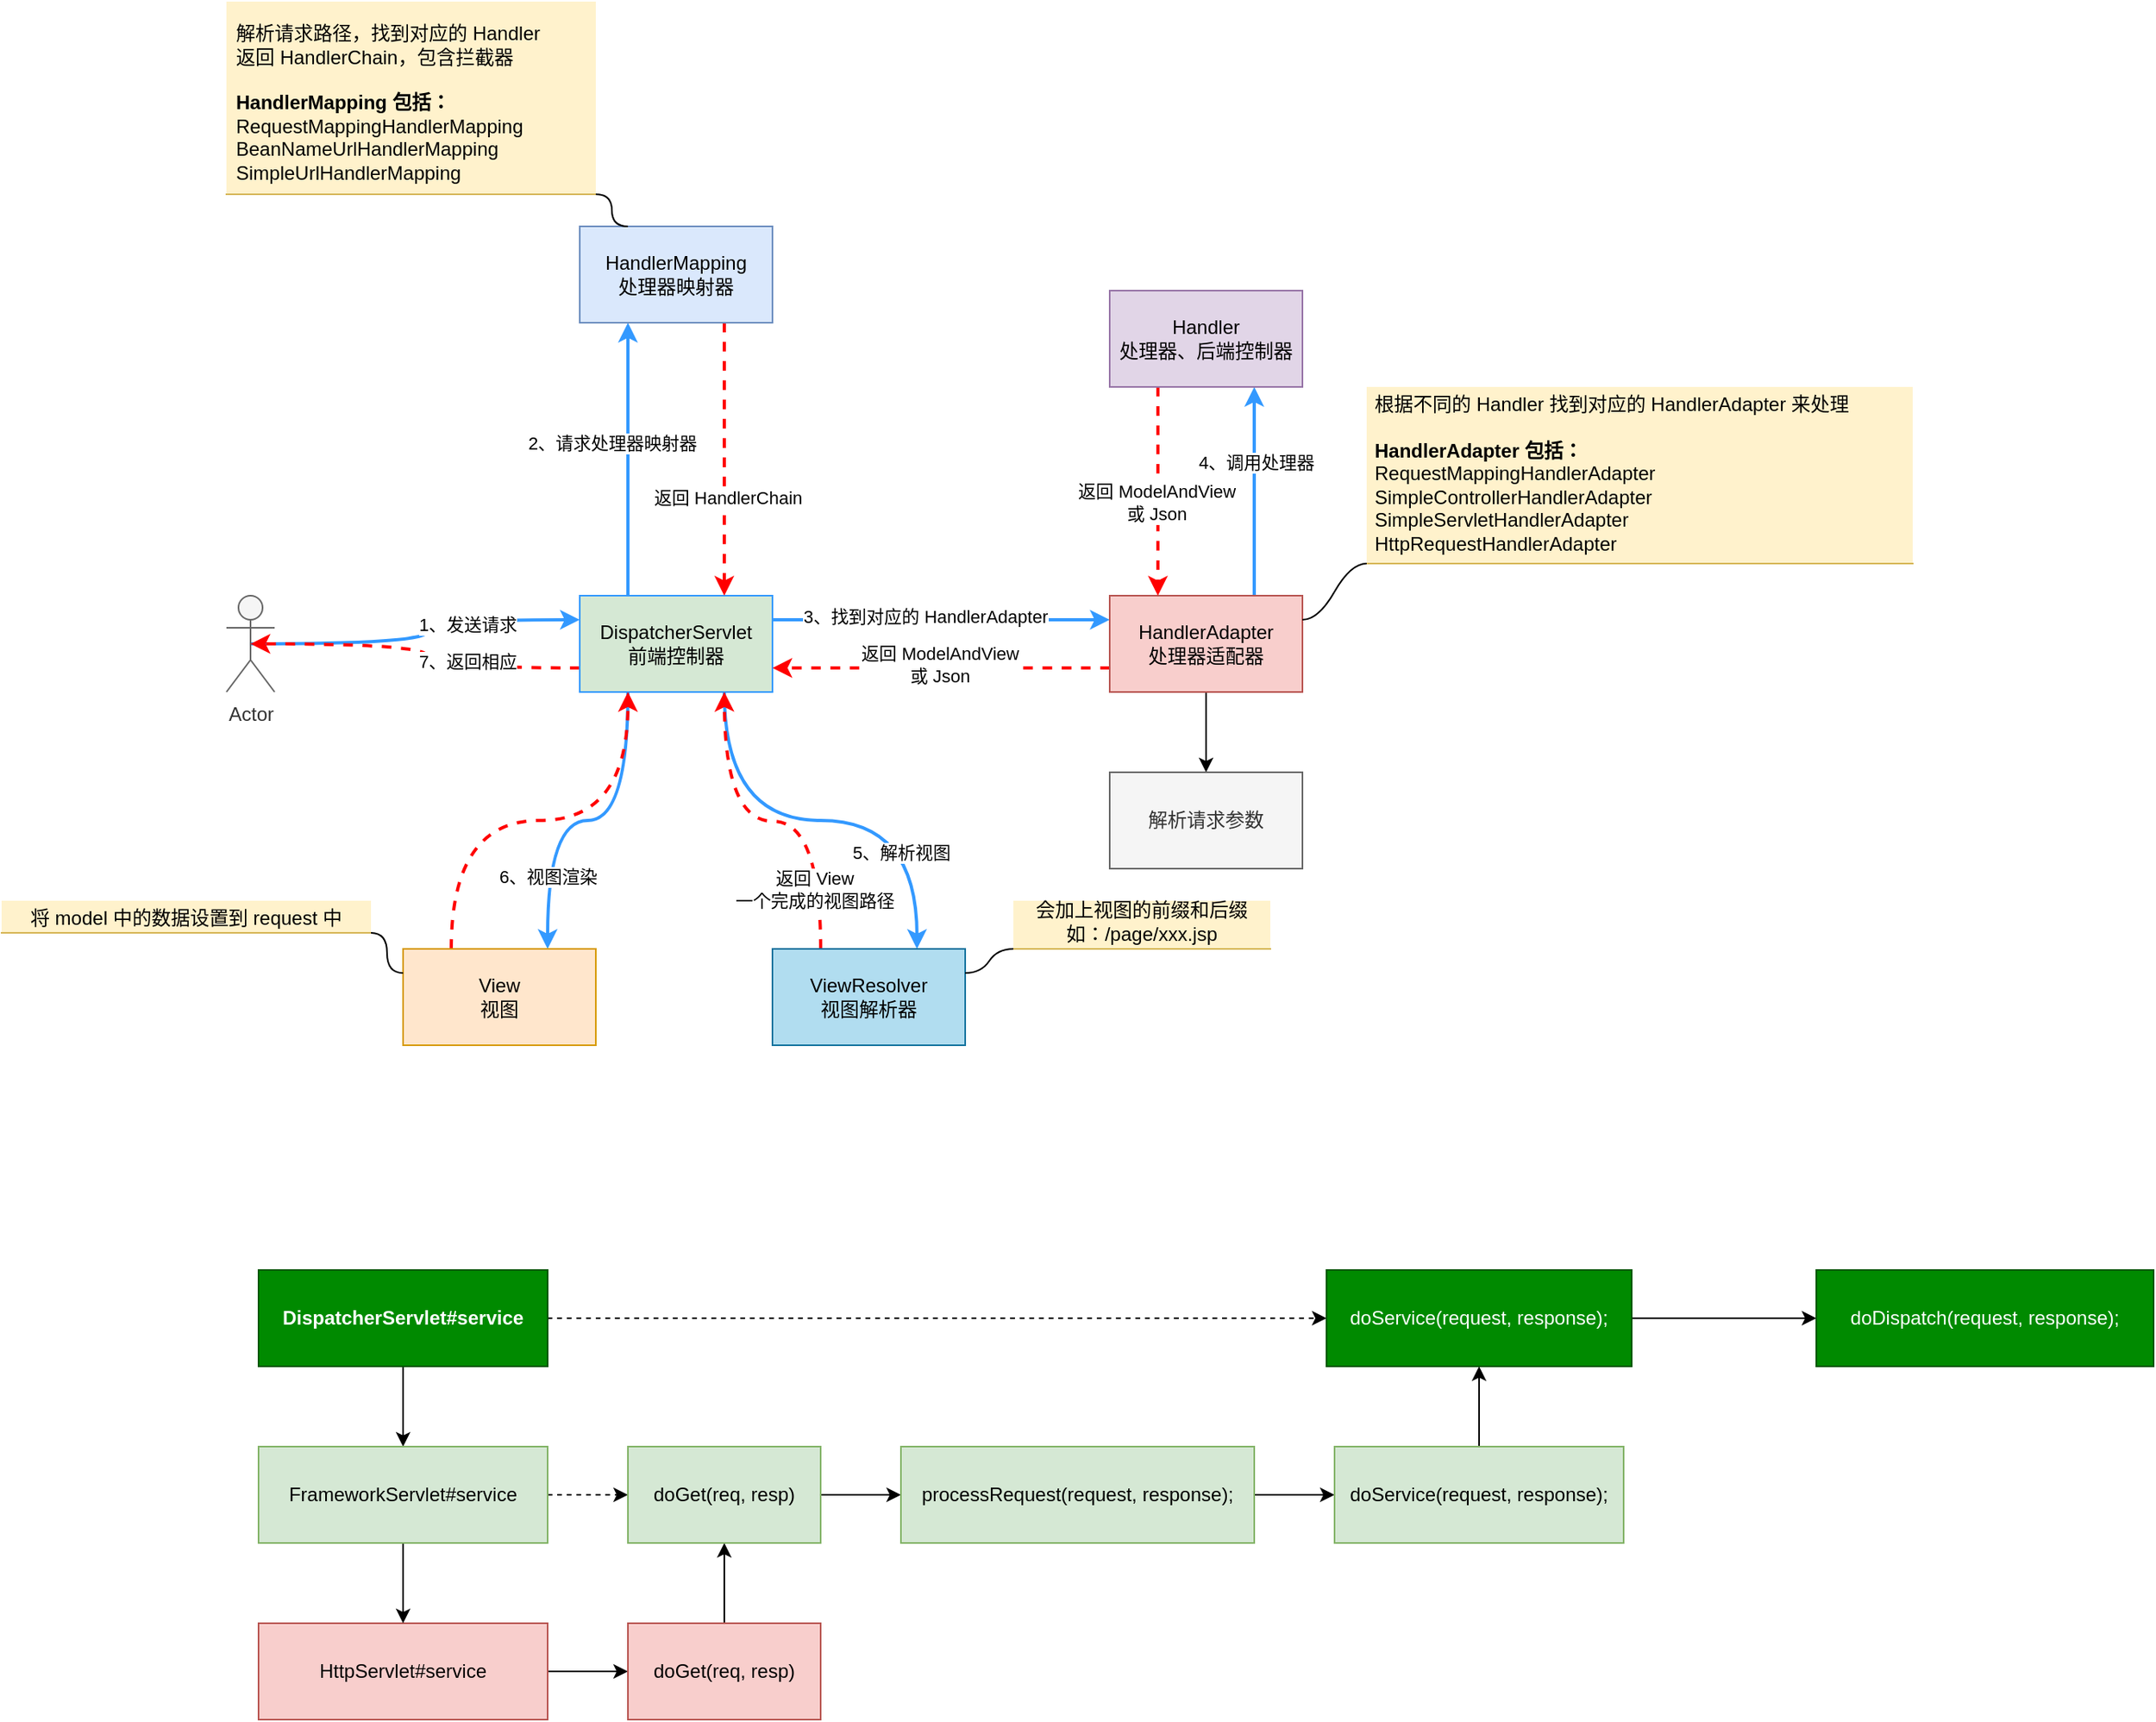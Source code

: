 <mxfile version="17.4.0" type="github">
  <diagram id="BHxKJdyTUyUEpttBpl3V" name="Page-1">
    <mxGraphModel dx="1186" dy="738" grid="1" gridSize="10" guides="1" tooltips="1" connect="1" arrows="1" fold="1" page="1" pageScale="1" pageWidth="827" pageHeight="1169" math="0" shadow="0">
      <root>
        <mxCell id="0" />
        <mxCell id="1" parent="0" />
        <mxCell id="cHQSaRUddTkOhXHCEBof-3" style="edgeStyle=orthogonalEdgeStyle;rounded=0;orthogonalLoop=1;jettySize=auto;html=1;exitX=0.5;exitY=0.5;exitDx=0;exitDy=0;exitPerimeter=0;entryX=0;entryY=0.25;entryDx=0;entryDy=0;curved=1;fontColor=#3399FF;strokeColor=#3399FF;strokeWidth=2;" parent="1" source="cHQSaRUddTkOhXHCEBof-1" target="cHQSaRUddTkOhXHCEBof-2" edge="1">
          <mxGeometry relative="1" as="geometry" />
        </mxCell>
        <mxCell id="cHQSaRUddTkOhXHCEBof-5" value="1、发送请求" style="edgeLabel;html=1;align=center;verticalAlign=middle;resizable=0;points=[];" parent="cHQSaRUddTkOhXHCEBof-3" vertex="1" connectable="0">
          <mxGeometry x="0.364" y="-2" relative="1" as="geometry">
            <mxPoint y="1" as="offset" />
          </mxGeometry>
        </mxCell>
        <mxCell id="cHQSaRUddTkOhXHCEBof-1" value="Actor" style="shape=umlActor;verticalLabelPosition=bottom;verticalAlign=top;html=1;outlineConnect=0;fillColor=#f5f5f5;fontColor=#333333;strokeColor=#666666;" parent="1" vertex="1">
          <mxGeometry x="210" y="420" width="30" height="60" as="geometry" />
        </mxCell>
        <mxCell id="cHQSaRUddTkOhXHCEBof-4" style="edgeStyle=orthogonalEdgeStyle;curved=1;rounded=0;orthogonalLoop=1;jettySize=auto;html=1;exitX=0;exitY=0.75;exitDx=0;exitDy=0;entryX=0.5;entryY=0.5;entryDx=0;entryDy=0;entryPerimeter=0;strokeColor=#FF0000;dashed=1;strokeWidth=2;" parent="1" source="cHQSaRUddTkOhXHCEBof-2" target="cHQSaRUddTkOhXHCEBof-1" edge="1">
          <mxGeometry relative="1" as="geometry" />
        </mxCell>
        <mxCell id="cHQSaRUddTkOhXHCEBof-6" value="7、返回相应" style="edgeLabel;html=1;align=center;verticalAlign=middle;resizable=0;points=[];" parent="cHQSaRUddTkOhXHCEBof-4" vertex="1" connectable="0">
          <mxGeometry x="-0.227" y="-4" relative="1" as="geometry">
            <mxPoint x="15" as="offset" />
          </mxGeometry>
        </mxCell>
        <mxCell id="cHQSaRUddTkOhXHCEBof-8" style="edgeStyle=orthogonalEdgeStyle;curved=1;rounded=0;orthogonalLoop=1;jettySize=auto;html=1;exitX=0.25;exitY=0;exitDx=0;exitDy=0;entryX=0.25;entryY=1;entryDx=0;entryDy=0;strokeColor=#3399FF;strokeWidth=2;" parent="1" source="cHQSaRUddTkOhXHCEBof-2" target="cHQSaRUddTkOhXHCEBof-7" edge="1">
          <mxGeometry relative="1" as="geometry" />
        </mxCell>
        <mxCell id="cHQSaRUddTkOhXHCEBof-10" value="2、请求处理器映射器" style="edgeLabel;html=1;align=center;verticalAlign=middle;resizable=0;points=[];" parent="cHQSaRUddTkOhXHCEBof-8" vertex="1" connectable="0">
          <mxGeometry x="0.123" y="-1" relative="1" as="geometry">
            <mxPoint x="-11" as="offset" />
          </mxGeometry>
        </mxCell>
        <mxCell id="cHQSaRUddTkOhXHCEBof-13" style="edgeStyle=orthogonalEdgeStyle;curved=1;rounded=0;orthogonalLoop=1;jettySize=auto;html=1;exitX=0.25;exitY=1;exitDx=0;exitDy=0;entryX=0.75;entryY=0;entryDx=0;entryDy=0;fontColor=#000000;strokeColor=#3399FF;strokeWidth=2;" parent="1" source="cHQSaRUddTkOhXHCEBof-2" target="cHQSaRUddTkOhXHCEBof-12" edge="1">
          <mxGeometry relative="1" as="geometry" />
        </mxCell>
        <mxCell id="cHQSaRUddTkOhXHCEBof-15" value="6、视图渲染" style="edgeLabel;html=1;align=center;verticalAlign=middle;resizable=0;points=[];fontColor=#000000;" parent="cHQSaRUddTkOhXHCEBof-13" vertex="1" connectable="0">
          <mxGeometry x="-0.188" y="2" relative="1" as="geometry">
            <mxPoint x="-45" y="33" as="offset" />
          </mxGeometry>
        </mxCell>
        <mxCell id="cHQSaRUddTkOhXHCEBof-17" style="edgeStyle=orthogonalEdgeStyle;curved=1;rounded=0;orthogonalLoop=1;jettySize=auto;html=1;exitX=0.75;exitY=1;exitDx=0;exitDy=0;entryX=0.75;entryY=0;entryDx=0;entryDy=0;fontColor=#000000;strokeColor=#3399FF;strokeWidth=2;" parent="1" source="cHQSaRUddTkOhXHCEBof-2" target="cHQSaRUddTkOhXHCEBof-16" edge="1">
          <mxGeometry relative="1" as="geometry" />
        </mxCell>
        <mxCell id="cHQSaRUddTkOhXHCEBof-19" value="5、解析视图" style="edgeLabel;html=1;align=center;verticalAlign=middle;resizable=0;points=[];fontColor=#000000;" parent="cHQSaRUddTkOhXHCEBof-17" vertex="1" connectable="0">
          <mxGeometry x="0.257" y="-12" relative="1" as="geometry">
            <mxPoint x="14" y="8" as="offset" />
          </mxGeometry>
        </mxCell>
        <mxCell id="cHQSaRUddTkOhXHCEBof-22" style="edgeStyle=orthogonalEdgeStyle;curved=1;rounded=0;orthogonalLoop=1;jettySize=auto;html=1;exitX=1;exitY=0.25;exitDx=0;exitDy=0;entryX=0;entryY=0.25;entryDx=0;entryDy=0;fontColor=#000000;strokeColor=#3399FF;strokeWidth=2;" parent="1" source="cHQSaRUddTkOhXHCEBof-2" target="cHQSaRUddTkOhXHCEBof-21" edge="1">
          <mxGeometry relative="1" as="geometry" />
        </mxCell>
        <mxCell id="cHQSaRUddTkOhXHCEBof-24" value="3、找到对应的 HandlerAdapter" style="edgeLabel;html=1;align=center;verticalAlign=middle;resizable=0;points=[];fontColor=#000000;" parent="cHQSaRUddTkOhXHCEBof-22" vertex="1" connectable="0">
          <mxGeometry x="-0.16" relative="1" as="geometry">
            <mxPoint x="7" y="-2" as="offset" />
          </mxGeometry>
        </mxCell>
        <mxCell id="cHQSaRUddTkOhXHCEBof-2" value="DispatcherServlet&lt;br&gt;前端控制器" style="rounded=0;whiteSpace=wrap;html=1;fillColor=#d5e8d4;strokeColor=#3399FF;" parent="1" vertex="1">
          <mxGeometry x="430" y="420" width="120" height="60" as="geometry" />
        </mxCell>
        <mxCell id="cHQSaRUddTkOhXHCEBof-9" style="edgeStyle=orthogonalEdgeStyle;curved=1;rounded=0;orthogonalLoop=1;jettySize=auto;html=1;exitX=0.75;exitY=1;exitDx=0;exitDy=0;entryX=0.75;entryY=0;entryDx=0;entryDy=0;strokeColor=#FF0000;dashed=1;strokeWidth=2;" parent="1" source="cHQSaRUddTkOhXHCEBof-7" target="cHQSaRUddTkOhXHCEBof-2" edge="1">
          <mxGeometry relative="1" as="geometry" />
        </mxCell>
        <mxCell id="cHQSaRUddTkOhXHCEBof-11" value="返回 HandlerChain" style="edgeLabel;html=1;align=center;verticalAlign=middle;resizable=0;points=[];" parent="cHQSaRUddTkOhXHCEBof-9" vertex="1" connectable="0">
          <mxGeometry x="0.265" y="2" relative="1" as="geometry">
            <mxPoint y="1" as="offset" />
          </mxGeometry>
        </mxCell>
        <mxCell id="cHQSaRUddTkOhXHCEBof-7" value="HandlerMapping&lt;br&gt;处理器映射器" style="rounded=0;whiteSpace=wrap;html=1;fillColor=#dae8fc;strokeColor=#6c8ebf;" parent="1" vertex="1">
          <mxGeometry x="430" y="190" width="120" height="60" as="geometry" />
        </mxCell>
        <mxCell id="cHQSaRUddTkOhXHCEBof-14" style="edgeStyle=orthogonalEdgeStyle;curved=1;rounded=0;orthogonalLoop=1;jettySize=auto;html=1;exitX=0.25;exitY=0;exitDx=0;exitDy=0;entryX=0.25;entryY=1;entryDx=0;entryDy=0;dashed=1;fontColor=#000000;strokeColor=#FF0000;strokeWidth=2;" parent="1" source="cHQSaRUddTkOhXHCEBof-12" target="cHQSaRUddTkOhXHCEBof-2" edge="1">
          <mxGeometry relative="1" as="geometry" />
        </mxCell>
        <mxCell id="cHQSaRUddTkOhXHCEBof-12" value="View&lt;br&gt;视图" style="rounded=0;whiteSpace=wrap;html=1;strokeColor=#d79b00;fillColor=#ffe6cc;" parent="1" vertex="1">
          <mxGeometry x="320" y="640" width="120" height="60" as="geometry" />
        </mxCell>
        <mxCell id="cHQSaRUddTkOhXHCEBof-18" style="edgeStyle=orthogonalEdgeStyle;curved=1;rounded=0;orthogonalLoop=1;jettySize=auto;html=1;exitX=0.25;exitY=0;exitDx=0;exitDy=0;fontColor=#000000;strokeColor=#FF0000;strokeWidth=2;dashed=1;" parent="1" source="cHQSaRUddTkOhXHCEBof-16" edge="1">
          <mxGeometry relative="1" as="geometry">
            <mxPoint x="520" y="480" as="targetPoint" />
          </mxGeometry>
        </mxCell>
        <mxCell id="cHQSaRUddTkOhXHCEBof-20" value="返回 View&lt;br&gt;一个完成的视图路径" style="edgeLabel;html=1;align=center;verticalAlign=middle;resizable=0;points=[];fontColor=#000000;" parent="cHQSaRUddTkOhXHCEBof-18" vertex="1" connectable="0">
          <mxGeometry x="-0.664" y="4" relative="1" as="geometry">
            <mxPoint as="offset" />
          </mxGeometry>
        </mxCell>
        <mxCell id="cHQSaRUddTkOhXHCEBof-16" value="ViewResolver&lt;br&gt;视图解析器" style="rounded=0;whiteSpace=wrap;html=1;strokeColor=#10739e;fillColor=#b1ddf0;" parent="1" vertex="1">
          <mxGeometry x="550" y="640" width="120" height="60" as="geometry" />
        </mxCell>
        <mxCell id="cHQSaRUddTkOhXHCEBof-23" style="edgeStyle=orthogonalEdgeStyle;curved=1;rounded=0;orthogonalLoop=1;jettySize=auto;html=1;exitX=0;exitY=0.75;exitDx=0;exitDy=0;entryX=1;entryY=0.75;entryDx=0;entryDy=0;dashed=1;fontColor=#000000;strokeColor=#FF0000;strokeWidth=2;" parent="1" source="cHQSaRUddTkOhXHCEBof-21" target="cHQSaRUddTkOhXHCEBof-2" edge="1">
          <mxGeometry relative="1" as="geometry" />
        </mxCell>
        <mxCell id="cHQSaRUddTkOhXHCEBof-25" value="返回 ModelAndView&lt;br&gt;或 Json" style="edgeLabel;html=1;align=center;verticalAlign=middle;resizable=0;points=[];fontColor=#000000;" parent="cHQSaRUddTkOhXHCEBof-23" vertex="1" connectable="0">
          <mxGeometry x="0.107" y="3" relative="1" as="geometry">
            <mxPoint x="10" y="-5" as="offset" />
          </mxGeometry>
        </mxCell>
        <mxCell id="cHQSaRUddTkOhXHCEBof-27" style="edgeStyle=orthogonalEdgeStyle;curved=1;rounded=0;orthogonalLoop=1;jettySize=auto;html=1;exitX=0.75;exitY=0;exitDx=0;exitDy=0;entryX=0.75;entryY=1;entryDx=0;entryDy=0;fontColor=#000000;strokeColor=#3399FF;strokeWidth=2;" parent="1" source="cHQSaRUddTkOhXHCEBof-21" target="cHQSaRUddTkOhXHCEBof-26" edge="1">
          <mxGeometry relative="1" as="geometry" />
        </mxCell>
        <mxCell id="cHQSaRUddTkOhXHCEBof-29" value="4、调用处理器" style="edgeLabel;html=1;align=center;verticalAlign=middle;resizable=0;points=[];fontColor=#000000;" parent="cHQSaRUddTkOhXHCEBof-27" vertex="1" connectable="0">
          <mxGeometry x="0.285" y="-1" relative="1" as="geometry">
            <mxPoint as="offset" />
          </mxGeometry>
        </mxCell>
        <mxCell id="cHQSaRUddTkOhXHCEBof-41" value="" style="edgeStyle=orthogonalEdgeStyle;curved=1;rounded=0;orthogonalLoop=1;jettySize=auto;html=1;fontColor=#000000;strokeColor=#000000;strokeWidth=1;" parent="1" source="cHQSaRUddTkOhXHCEBof-21" target="cHQSaRUddTkOhXHCEBof-40" edge="1">
          <mxGeometry relative="1" as="geometry" />
        </mxCell>
        <mxCell id="cHQSaRUddTkOhXHCEBof-21" value="HandlerAdapter&lt;br&gt;处理器适配器" style="rounded=0;whiteSpace=wrap;html=1;strokeColor=#b85450;fillColor=#f8cecc;" parent="1" vertex="1">
          <mxGeometry x="760" y="420" width="120" height="60" as="geometry" />
        </mxCell>
        <mxCell id="cHQSaRUddTkOhXHCEBof-28" style="edgeStyle=orthogonalEdgeStyle;curved=1;rounded=0;orthogonalLoop=1;jettySize=auto;html=1;exitX=0.25;exitY=1;exitDx=0;exitDy=0;entryX=0.25;entryY=0;entryDx=0;entryDy=0;fontColor=#000000;strokeColor=#FF0000;strokeWidth=2;dashed=1;" parent="1" source="cHQSaRUddTkOhXHCEBof-26" target="cHQSaRUddTkOhXHCEBof-21" edge="1">
          <mxGeometry relative="1" as="geometry" />
        </mxCell>
        <mxCell id="cHQSaRUddTkOhXHCEBof-30" value="返回 ModelAndView&lt;br&gt;或 Json" style="edgeLabel;html=1;align=center;verticalAlign=middle;resizable=0;points=[];fontColor=#000000;" parent="cHQSaRUddTkOhXHCEBof-28" vertex="1" connectable="0">
          <mxGeometry x="0.1" y="-1" relative="1" as="geometry">
            <mxPoint as="offset" />
          </mxGeometry>
        </mxCell>
        <mxCell id="cHQSaRUddTkOhXHCEBof-26" value="Handler&lt;br&gt;处理器、后端控制器" style="rounded=0;whiteSpace=wrap;html=1;strokeColor=#9673a6;fillColor=#e1d5e7;" parent="1" vertex="1">
          <mxGeometry x="760" y="230" width="120" height="60" as="geometry" />
        </mxCell>
        <mxCell id="cHQSaRUddTkOhXHCEBof-31" value="解析请求路径，找到对应的 Handler&lt;br&gt;返回 HandlerChain，包含拦截器&lt;br&gt;&lt;br&gt;&lt;b&gt;HandlerMapping 包括：&lt;br&gt;&lt;/b&gt;RequestMappingHandlerMapping&lt;br&gt;BeanNameUrlHandlerMapping&lt;br&gt;SimpleUrlHandlerMapping" style="whiteSpace=wrap;html=1;shape=partialRectangle;top=0;left=0;bottom=1;right=0;points=[[0,1],[1,1]];fillColor=#fff2cc;align=left;verticalAlign=bottom;routingCenterY=0.5;snapToPoint=1;recursiveResize=0;autosize=1;treeFolding=1;treeMoving=1;newEdgeStyle={&quot;edgeStyle&quot;:&quot;entityRelationEdgeStyle&quot;,&quot;startArrow&quot;:&quot;none&quot;,&quot;endArrow&quot;:&quot;none&quot;,&quot;segment&quot;:10,&quot;curved&quot;:1};strokeColor=#d6b656;spacing=6;" parent="1" vertex="1">
          <mxGeometry x="210" y="50" width="230" height="120" as="geometry" />
        </mxCell>
        <mxCell id="cHQSaRUddTkOhXHCEBof-32" value="" style="edgeStyle=entityRelationEdgeStyle;startArrow=none;endArrow=none;segment=10;curved=1;rounded=0;fontColor=#000000;strokeColor=#000000;strokeWidth=1;exitX=0.25;exitY=0;exitDx=0;exitDy=0;" parent="1" source="cHQSaRUddTkOhXHCEBof-7" target="cHQSaRUddTkOhXHCEBof-31" edge="1">
          <mxGeometry relative="1" as="geometry">
            <mxPoint x="290" y="170" as="sourcePoint" />
          </mxGeometry>
        </mxCell>
        <mxCell id="cHQSaRUddTkOhXHCEBof-38" value="根据不同的 Handler 找到对应的 HandlerAdapter 来处理&lt;br&gt;&lt;br&gt;&lt;b&gt;HandlerAdapter 包括：&lt;br&gt;&lt;/b&gt;RequestMappingHandlerAdapter&lt;br&gt;&lt;div&gt;SimpleControllerHandlerAdapter&lt;/div&gt;&lt;div&gt;SimpleServletHandlerAdapter&lt;/div&gt;&lt;div&gt;HttpRequestHandlerAdapter&lt;/div&gt;" style="whiteSpace=wrap;html=1;shape=partialRectangle;top=0;left=0;bottom=1;right=0;points=[[0,1],[1,1]];fillColor=#fff2cc;align=left;verticalAlign=bottom;routingCenterY=0.5;snapToPoint=1;recursiveResize=0;autosize=1;treeFolding=1;treeMoving=1;newEdgeStyle={&quot;edgeStyle&quot;:&quot;entityRelationEdgeStyle&quot;,&quot;startArrow&quot;:&quot;none&quot;,&quot;endArrow&quot;:&quot;none&quot;,&quot;segment&quot;:10,&quot;curved&quot;:1};strokeColor=#d6b656;spacing=5;" parent="1" vertex="1">
          <mxGeometry x="920" y="290" width="340" height="110" as="geometry" />
        </mxCell>
        <mxCell id="cHQSaRUddTkOhXHCEBof-39" value="" style="edgeStyle=entityRelationEdgeStyle;startArrow=none;endArrow=none;segment=10;curved=1;rounded=0;fontColor=#000000;strokeColor=#000000;strokeWidth=1;exitX=1;exitY=0.25;exitDx=0;exitDy=0;" parent="1" source="cHQSaRUddTkOhXHCEBof-21" target="cHQSaRUddTkOhXHCEBof-38" edge="1">
          <mxGeometry relative="1" as="geometry">
            <mxPoint x="930" y="400" as="sourcePoint" />
          </mxGeometry>
        </mxCell>
        <mxCell id="cHQSaRUddTkOhXHCEBof-40" value="解析请求参数" style="whiteSpace=wrap;html=1;fillColor=#f5f5f5;strokeColor=#666666;rounded=0;fontColor=#333333;" parent="1" vertex="1">
          <mxGeometry x="760" y="530" width="120" height="60" as="geometry" />
        </mxCell>
        <mxCell id="cHQSaRUddTkOhXHCEBof-42" value="会加上视图的前缀和后缀&lt;br&gt;如：/page/xxx.jsp" style="whiteSpace=wrap;html=1;shape=partialRectangle;top=0;left=0;bottom=1;right=0;points=[[0,1],[1,1]];fillColor=#fff2cc;align=center;verticalAlign=bottom;routingCenterY=0.5;snapToPoint=1;recursiveResize=0;autosize=1;treeFolding=1;treeMoving=1;newEdgeStyle={&quot;edgeStyle&quot;:&quot;entityRelationEdgeStyle&quot;,&quot;startArrow&quot;:&quot;none&quot;,&quot;endArrow&quot;:&quot;none&quot;,&quot;segment&quot;:10,&quot;curved&quot;:1};strokeColor=#d6b656;" parent="1" vertex="1">
          <mxGeometry x="700" y="610" width="160" height="30" as="geometry" />
        </mxCell>
        <mxCell id="cHQSaRUddTkOhXHCEBof-43" value="" style="edgeStyle=entityRelationEdgeStyle;startArrow=none;endArrow=none;segment=10;curved=1;rounded=0;fontColor=#000000;strokeColor=#000000;strokeWidth=1;exitX=1;exitY=0.25;exitDx=0;exitDy=0;" parent="1" source="cHQSaRUddTkOhXHCEBof-16" target="cHQSaRUddTkOhXHCEBof-42" edge="1">
          <mxGeometry relative="1" as="geometry">
            <mxPoint x="730" y="710" as="sourcePoint" />
          </mxGeometry>
        </mxCell>
        <mxCell id="cHQSaRUddTkOhXHCEBof-44" value="将 model 中的数据设置到 request 中" style="whiteSpace=wrap;html=1;shape=partialRectangle;top=0;left=0;bottom=1;right=0;points=[[0,1],[1,1]];fillColor=#fff2cc;align=center;verticalAlign=bottom;routingCenterY=0.5;snapToPoint=1;recursiveResize=0;autosize=1;treeFolding=1;treeMoving=1;newEdgeStyle={&quot;edgeStyle&quot;:&quot;entityRelationEdgeStyle&quot;,&quot;startArrow&quot;:&quot;none&quot;,&quot;endArrow&quot;:&quot;none&quot;,&quot;segment&quot;:10,&quot;curved&quot;:1};strokeColor=#d6b656;" parent="1" vertex="1">
          <mxGeometry x="70" y="610" width="230" height="20" as="geometry" />
        </mxCell>
        <mxCell id="cHQSaRUddTkOhXHCEBof-45" value="" style="edgeStyle=entityRelationEdgeStyle;startArrow=none;endArrow=none;segment=10;curved=1;rounded=0;fontColor=#000000;strokeColor=#000000;strokeWidth=1;exitX=0;exitY=0.25;exitDx=0;exitDy=0;" parent="1" source="cHQSaRUddTkOhXHCEBof-12" target="cHQSaRUddTkOhXHCEBof-44" edge="1">
          <mxGeometry relative="1" as="geometry">
            <mxPoint x="165" y="635" as="sourcePoint" />
          </mxGeometry>
        </mxCell>
        <mxCell id="xN9rMEw33qlgO0UjrS02-3" value="" style="edgeStyle=orthogonalEdgeStyle;rounded=0;orthogonalLoop=1;jettySize=auto;html=1;curved=1;entryX=0.5;entryY=0;entryDx=0;entryDy=0;" edge="1" parent="1" source="xN9rMEw33qlgO0UjrS02-1" target="xN9rMEw33qlgO0UjrS02-4">
          <mxGeometry relative="1" as="geometry" />
        </mxCell>
        <mxCell id="xN9rMEw33qlgO0UjrS02-18" value="" style="edgeStyle=orthogonalEdgeStyle;curved=1;rounded=0;orthogonalLoop=1;jettySize=auto;html=1;dashed=1;" edge="1" parent="1" source="xN9rMEw33qlgO0UjrS02-1" target="xN9rMEw33qlgO0UjrS02-17">
          <mxGeometry relative="1" as="geometry" />
        </mxCell>
        <mxCell id="xN9rMEw33qlgO0UjrS02-1" value="&lt;b&gt;DispatcherServlet#service&lt;/b&gt;" style="rounded=0;whiteSpace=wrap;html=1;fillColor=#008a00;strokeColor=#005700;fontColor=#ffffff;" vertex="1" parent="1">
          <mxGeometry x="230" y="840" width="180" height="60" as="geometry" />
        </mxCell>
        <mxCell id="xN9rMEw33qlgO0UjrS02-7" value="" style="edgeStyle=orthogonalEdgeStyle;curved=1;rounded=0;orthogonalLoop=1;jettySize=auto;html=1;" edge="1" parent="1" source="xN9rMEw33qlgO0UjrS02-2" target="xN9rMEw33qlgO0UjrS02-6">
          <mxGeometry relative="1" as="geometry" />
        </mxCell>
        <mxCell id="xN9rMEw33qlgO0UjrS02-2" value="HttpServlet#service" style="whiteSpace=wrap;html=1;fillColor=#f8cecc;strokeColor=#b85450;rounded=0;" vertex="1" parent="1">
          <mxGeometry x="230" y="1060" width="180" height="60" as="geometry" />
        </mxCell>
        <mxCell id="xN9rMEw33qlgO0UjrS02-5" style="edgeStyle=orthogonalEdgeStyle;curved=1;rounded=0;orthogonalLoop=1;jettySize=auto;html=1;exitX=0.5;exitY=1;exitDx=0;exitDy=0;" edge="1" parent="1" source="xN9rMEw33qlgO0UjrS02-4" target="xN9rMEw33qlgO0UjrS02-2">
          <mxGeometry relative="1" as="geometry" />
        </mxCell>
        <mxCell id="xN9rMEw33qlgO0UjrS02-11" style="edgeStyle=orthogonalEdgeStyle;curved=1;rounded=0;orthogonalLoop=1;jettySize=auto;html=1;exitX=1;exitY=0.5;exitDx=0;exitDy=0;entryX=0;entryY=0.5;entryDx=0;entryDy=0;dashed=1;" edge="1" parent="1" source="xN9rMEw33qlgO0UjrS02-4" target="xN9rMEw33qlgO0UjrS02-10">
          <mxGeometry relative="1" as="geometry" />
        </mxCell>
        <mxCell id="xN9rMEw33qlgO0UjrS02-4" value="FrameworkServlet#service" style="whiteSpace=wrap;html=1;fillColor=#d5e8d4;strokeColor=#82b366;rounded=0;" vertex="1" parent="1">
          <mxGeometry x="230" y="950" width="180" height="60" as="geometry" />
        </mxCell>
        <mxCell id="xN9rMEw33qlgO0UjrS02-16" style="edgeStyle=orthogonalEdgeStyle;curved=1;rounded=0;orthogonalLoop=1;jettySize=auto;html=1;exitX=0.5;exitY=0;exitDx=0;exitDy=0;" edge="1" parent="1" source="xN9rMEw33qlgO0UjrS02-6" target="xN9rMEw33qlgO0UjrS02-10">
          <mxGeometry relative="1" as="geometry" />
        </mxCell>
        <mxCell id="xN9rMEw33qlgO0UjrS02-6" value="doGet(req, resp)" style="whiteSpace=wrap;html=1;fillColor=#f8cecc;strokeColor=#b85450;rounded=0;" vertex="1" parent="1">
          <mxGeometry x="460" y="1060" width="120" height="60" as="geometry" />
        </mxCell>
        <mxCell id="xN9rMEw33qlgO0UjrS02-13" value="" style="edgeStyle=orthogonalEdgeStyle;curved=1;rounded=0;orthogonalLoop=1;jettySize=auto;html=1;" edge="1" parent="1" source="xN9rMEw33qlgO0UjrS02-10" target="xN9rMEw33qlgO0UjrS02-12">
          <mxGeometry relative="1" as="geometry" />
        </mxCell>
        <mxCell id="xN9rMEw33qlgO0UjrS02-10" value="doGet(req, resp)" style="whiteSpace=wrap;html=1;fillColor=#d5e8d4;strokeColor=#82b366;rounded=0;" vertex="1" parent="1">
          <mxGeometry x="460" y="950" width="120" height="60" as="geometry" />
        </mxCell>
        <mxCell id="xN9rMEw33qlgO0UjrS02-15" value="" style="edgeStyle=orthogonalEdgeStyle;curved=1;rounded=0;orthogonalLoop=1;jettySize=auto;html=1;" edge="1" parent="1" source="xN9rMEw33qlgO0UjrS02-12" target="xN9rMEw33qlgO0UjrS02-14">
          <mxGeometry relative="1" as="geometry" />
        </mxCell>
        <mxCell id="xN9rMEw33qlgO0UjrS02-12" value="processRequest(request, response);" style="whiteSpace=wrap;html=1;fillColor=#d5e8d4;strokeColor=#82b366;rounded=0;" vertex="1" parent="1">
          <mxGeometry x="630" y="950" width="220" height="60" as="geometry" />
        </mxCell>
        <mxCell id="xN9rMEw33qlgO0UjrS02-19" style="edgeStyle=orthogonalEdgeStyle;curved=1;rounded=0;orthogonalLoop=1;jettySize=auto;html=1;exitX=0.5;exitY=0;exitDx=0;exitDy=0;entryX=0.5;entryY=1;entryDx=0;entryDy=0;" edge="1" parent="1" source="xN9rMEw33qlgO0UjrS02-14" target="xN9rMEw33qlgO0UjrS02-17">
          <mxGeometry relative="1" as="geometry" />
        </mxCell>
        <mxCell id="xN9rMEw33qlgO0UjrS02-14" value="doService(request, response);" style="whiteSpace=wrap;html=1;fillColor=#d5e8d4;strokeColor=#82b366;rounded=0;" vertex="1" parent="1">
          <mxGeometry x="900" y="950" width="180" height="60" as="geometry" />
        </mxCell>
        <mxCell id="xN9rMEw33qlgO0UjrS02-21" value="" style="edgeStyle=orthogonalEdgeStyle;curved=1;rounded=0;orthogonalLoop=1;jettySize=auto;html=1;" edge="1" parent="1" source="xN9rMEw33qlgO0UjrS02-17" target="xN9rMEw33qlgO0UjrS02-20">
          <mxGeometry relative="1" as="geometry" />
        </mxCell>
        <mxCell id="xN9rMEw33qlgO0UjrS02-17" value="doService(request, response);" style="whiteSpace=wrap;html=1;fillColor=#008a00;strokeColor=#005700;fontColor=#ffffff;rounded=0;" vertex="1" parent="1">
          <mxGeometry x="895" y="840" width="190" height="60" as="geometry" />
        </mxCell>
        <mxCell id="xN9rMEw33qlgO0UjrS02-20" value="doDispatch(request, response);" style="whiteSpace=wrap;html=1;fillColor=#008a00;strokeColor=#005700;fontColor=#ffffff;rounded=0;" vertex="1" parent="1">
          <mxGeometry x="1200" y="840" width="210" height="60" as="geometry" />
        </mxCell>
      </root>
    </mxGraphModel>
  </diagram>
</mxfile>
